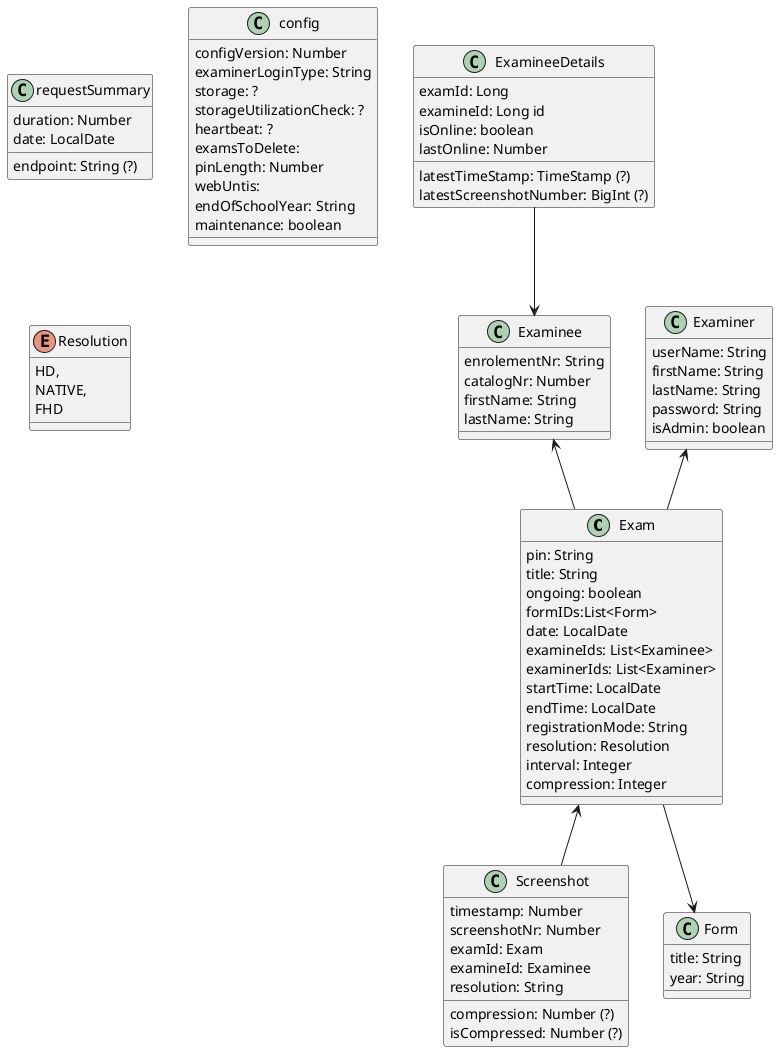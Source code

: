 @startuml
'https://plantuml.com/class-diagram


class Exam{
    pin: String
    title: String
    ongoing: boolean
    formIDs:List<Form>
    date: LocalDate
    examineIds: List<Examinee>
    examinerIds: List<Examiner>
    startTime: LocalDate
    endTime: LocalDate
    registrationMode: String
    resolution: Resolution
    interval: Integer
    compression: Integer
}

class Examinee{
    enrolementNr: String
    catalogNr: Number
    firstName: String
    lastName: String
}


class ExamineeDetails{
    examId: Long
    examineId: Long id
    isOnline: boolean
    lastOnline: Number
    latestTimeStamp: TimeStamp (?)
    latestScreenshotNumber: BigInt (?)
}

class Examiner{
    userName: String
    firstName: String
    lastName: String
    password: String
    isAdmin: boolean
}

class Screenshot{
    timestamp: Number
    screenshotNr: Number
    examId: Exam
    examineId: Examinee
    resolution: String
    compression: Number (?)
    isCompressed: Number (?)
}

class requestSummary{
    duration: Number
    endpoint: String (?)
    date: LocalDate
}

class Form{
    title: String
    year: String
}

class config{
    configVersion: Number
    examinerLoginType: String
    storage: ?
    storageUtilizationCheck: ?
    heartbeat: ?
    examsToDelete:
    pinLength: Number
    webUntis:
    endOfSchoolYear: String
    maintenance: boolean
}


enum Resolution{
    HD,
    NATIVE,
    FHD
}


Examinee <-- Exam
Examiner <-- Exam
Exam <-- Screenshot
ExamineeDetails --> Examinee
Exam --> Form

@enduml